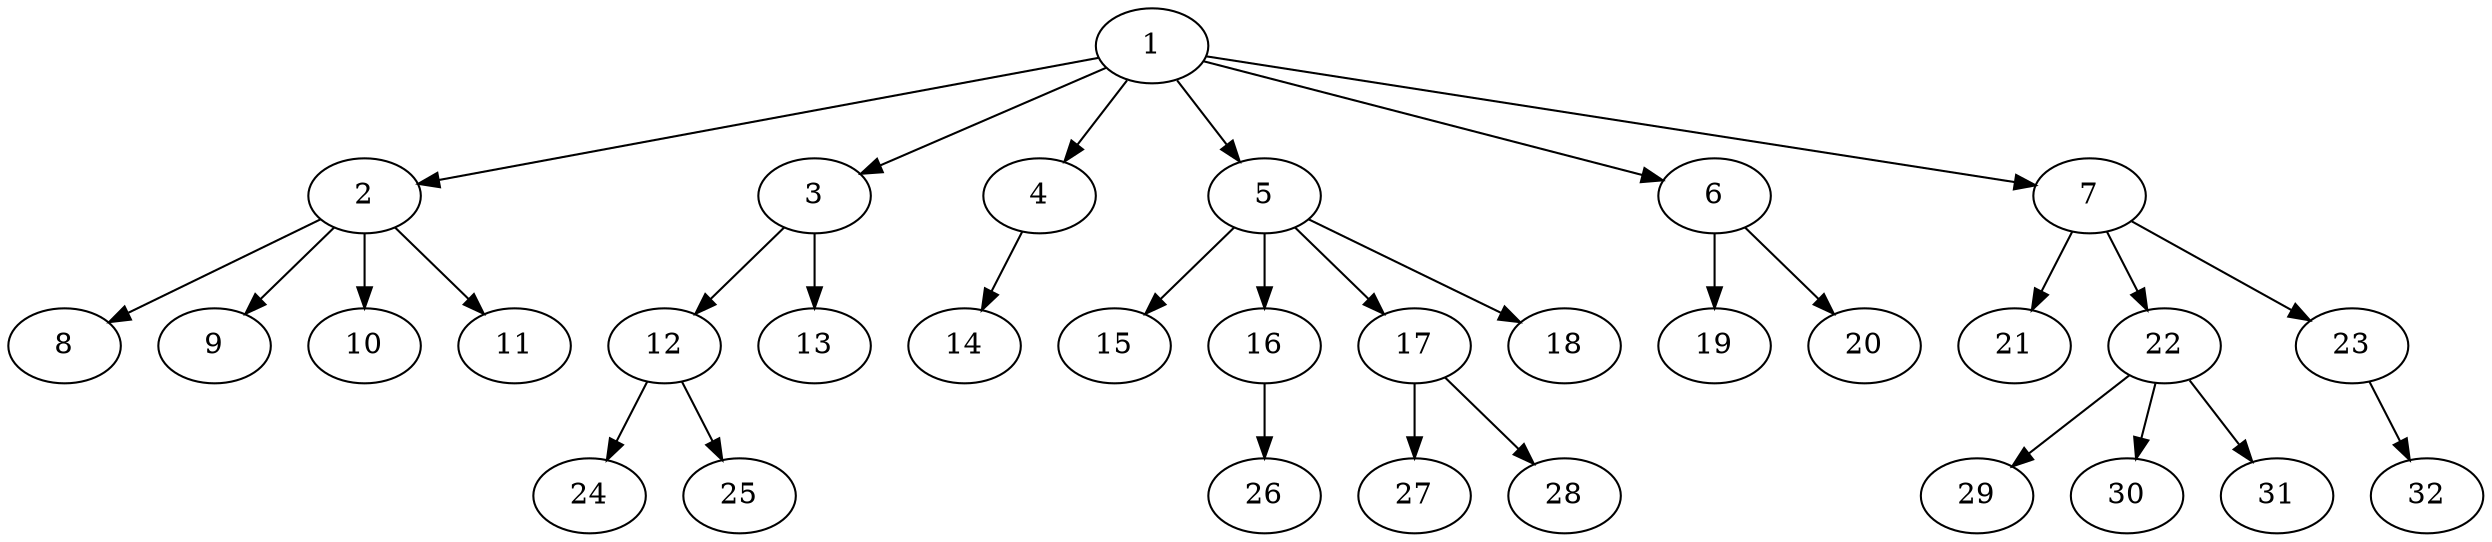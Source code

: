 digraph sprawl {
	1 -> 2
	1 -> 3
	1 -> 4
	1 -> 5
	1 -> 6
	1 -> 7

	2 -> 8
	2 -> 9
	2 -> 10
	2 -> 11

	3 -> 12
	3 -> 13

	4 -> 14

	5 -> 15
	5 -> 16
	5 -> 17
	5 -> 18

	6 -> 19
	6 -> 20

	7 -> 21
	7 -> 22
	7 -> 23

	12 -> 24
	12 -> 25

	16 -> 26

	17 -> 27
	17 -> 28

	22 -> 29
	22 -> 30
	22 -> 31

	23 -> 32
}